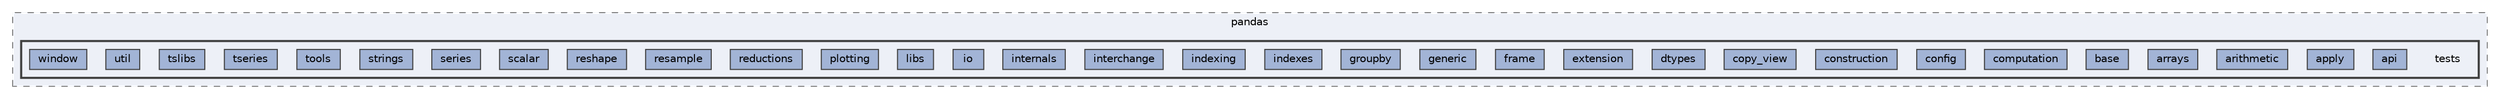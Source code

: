 digraph "/home/jam/Research/IRES-2025/dev/src/llm-scripts/testing/hypothesis-testing/hyp-env/lib/python3.12/site-packages/pandas/tests"
{
 // LATEX_PDF_SIZE
  bgcolor="transparent";
  edge [fontname=Helvetica,fontsize=10,labelfontname=Helvetica,labelfontsize=10];
  node [fontname=Helvetica,fontsize=10,shape=box,height=0.2,width=0.4];
  compound=true
  subgraph clusterdir_5c0b22d2391c9e6a1f2a40dde4e8dc94 {
    graph [ bgcolor="#edf0f7", pencolor="grey50", label="pandas", fontname=Helvetica,fontsize=10 style="filled,dashed", URL="dir_5c0b22d2391c9e6a1f2a40dde4e8dc94.html",tooltip=""]
  subgraph clusterdir_710a1cc500e45608596adbf556059cf7 {
    graph [ bgcolor="#edf0f7", pencolor="grey25", label="", fontname=Helvetica,fontsize=10 style="filled,bold", URL="dir_710a1cc500e45608596adbf556059cf7.html",tooltip=""]
    dir_710a1cc500e45608596adbf556059cf7 [shape=plaintext, label="tests"];
  dir_1ee4d511061ef9168bc42d77284eb31d [label="api", fillcolor="#a2b4d6", color="grey25", style="filled", URL="dir_1ee4d511061ef9168bc42d77284eb31d.html",tooltip=""];
  dir_f6627726cfb93e52e211ca530a6a1795 [label="apply", fillcolor="#a2b4d6", color="grey25", style="filled", URL="dir_f6627726cfb93e52e211ca530a6a1795.html",tooltip=""];
  dir_776d70f6d3e4489dbb82607985a257e2 [label="arithmetic", fillcolor="#a2b4d6", color="grey25", style="filled", URL="dir_776d70f6d3e4489dbb82607985a257e2.html",tooltip=""];
  dir_b796e89c5cc872c4f8d6ec401969ee58 [label="arrays", fillcolor="#a2b4d6", color="grey25", style="filled", URL="dir_b796e89c5cc872c4f8d6ec401969ee58.html",tooltip=""];
  dir_dd956cf3f88330033ddcdb68f327317f [label="base", fillcolor="#a2b4d6", color="grey25", style="filled", URL="dir_dd956cf3f88330033ddcdb68f327317f.html",tooltip=""];
  dir_389ea3a3bd7df61757faf1e6c6b2e02f [label="computation", fillcolor="#a2b4d6", color="grey25", style="filled", URL="dir_389ea3a3bd7df61757faf1e6c6b2e02f.html",tooltip=""];
  dir_edd9abed9d4e88f43b1e9c06edfd120e [label="config", fillcolor="#a2b4d6", color="grey25", style="filled", URL="dir_edd9abed9d4e88f43b1e9c06edfd120e.html",tooltip=""];
  dir_2552c3e9467ffe6389446a8f2eca1eb9 [label="construction", fillcolor="#a2b4d6", color="grey25", style="filled", URL="dir_2552c3e9467ffe6389446a8f2eca1eb9.html",tooltip=""];
  dir_02c333384183017b404532cda5de852a [label="copy_view", fillcolor="#a2b4d6", color="grey25", style="filled", URL="dir_02c333384183017b404532cda5de852a.html",tooltip=""];
  dir_0cde703c24453527929e1d25fc28039a [label="dtypes", fillcolor="#a2b4d6", color="grey25", style="filled", URL="dir_0cde703c24453527929e1d25fc28039a.html",tooltip=""];
  dir_bbd50dc9e210261e1cfc2152d845d897 [label="extension", fillcolor="#a2b4d6", color="grey25", style="filled", URL="dir_bbd50dc9e210261e1cfc2152d845d897.html",tooltip=""];
  dir_a2ce5c43c7356f9ffc7977bd1889349f [label="frame", fillcolor="#a2b4d6", color="grey25", style="filled", URL="dir_a2ce5c43c7356f9ffc7977bd1889349f.html",tooltip=""];
  dir_ae5540fce7e6d8f3a866bfdf0bc5b8b6 [label="generic", fillcolor="#a2b4d6", color="grey25", style="filled", URL="dir_ae5540fce7e6d8f3a866bfdf0bc5b8b6.html",tooltip=""];
  dir_5fc643ddc7c8b4937ac9f3684fda7f7d [label="groupby", fillcolor="#a2b4d6", color="grey25", style="filled", URL="dir_5fc643ddc7c8b4937ac9f3684fda7f7d.html",tooltip=""];
  dir_e08fdec5df0bd390b28873e33ccbb59c [label="indexes", fillcolor="#a2b4d6", color="grey25", style="filled", URL="dir_e08fdec5df0bd390b28873e33ccbb59c.html",tooltip=""];
  dir_2cfe4232238fea414fc2cde07553a6c7 [label="indexing", fillcolor="#a2b4d6", color="grey25", style="filled", URL="dir_2cfe4232238fea414fc2cde07553a6c7.html",tooltip=""];
  dir_b749e32b596d9b2a838e431e630b6c0c [label="interchange", fillcolor="#a2b4d6", color="grey25", style="filled", URL="dir_b749e32b596d9b2a838e431e630b6c0c.html",tooltip=""];
  dir_6e341f37a8e7e085aeeb03656adbe4db [label="internals", fillcolor="#a2b4d6", color="grey25", style="filled", URL="dir_6e341f37a8e7e085aeeb03656adbe4db.html",tooltip=""];
  dir_58093ff5c4dadb8322f04caa14ccd81b [label="io", fillcolor="#a2b4d6", color="grey25", style="filled", URL="dir_58093ff5c4dadb8322f04caa14ccd81b.html",tooltip=""];
  dir_9e714cb1ec653e82ba58c0971f1b9400 [label="libs", fillcolor="#a2b4d6", color="grey25", style="filled", URL="dir_9e714cb1ec653e82ba58c0971f1b9400.html",tooltip=""];
  dir_b3f4016916082b255b46615b3aae74da [label="plotting", fillcolor="#a2b4d6", color="grey25", style="filled", URL="dir_b3f4016916082b255b46615b3aae74da.html",tooltip=""];
  dir_0bfababcecb600c14279818c0875e9c8 [label="reductions", fillcolor="#a2b4d6", color="grey25", style="filled", URL="dir_0bfababcecb600c14279818c0875e9c8.html",tooltip=""];
  dir_d2f975ae1cc8fc2ae44815ae93f6c648 [label="resample", fillcolor="#a2b4d6", color="grey25", style="filled", URL="dir_d2f975ae1cc8fc2ae44815ae93f6c648.html",tooltip=""];
  dir_270db18e1f96b8ccd64c29bc1ffe11de [label="reshape", fillcolor="#a2b4d6", color="grey25", style="filled", URL="dir_270db18e1f96b8ccd64c29bc1ffe11de.html",tooltip=""];
  dir_0126e1dcbb3a4a0720bd0da23a1141a7 [label="scalar", fillcolor="#a2b4d6", color="grey25", style="filled", URL="dir_0126e1dcbb3a4a0720bd0da23a1141a7.html",tooltip=""];
  dir_3a80da0b1bff385975d1d444f53db412 [label="series", fillcolor="#a2b4d6", color="grey25", style="filled", URL="dir_3a80da0b1bff385975d1d444f53db412.html",tooltip=""];
  dir_5be2b0b0180f6cecc3ad5ffc55af7e97 [label="strings", fillcolor="#a2b4d6", color="grey25", style="filled", URL="dir_5be2b0b0180f6cecc3ad5ffc55af7e97.html",tooltip=""];
  dir_208f56cae9b970b58c339f13a51850d6 [label="tools", fillcolor="#a2b4d6", color="grey25", style="filled", URL="dir_208f56cae9b970b58c339f13a51850d6.html",tooltip=""];
  dir_d865a6aafd28c851d5a626289f0ab6ec [label="tseries", fillcolor="#a2b4d6", color="grey25", style="filled", URL="dir_d865a6aafd28c851d5a626289f0ab6ec.html",tooltip=""];
  dir_3439a5958565cd34148a61ea5169c357 [label="tslibs", fillcolor="#a2b4d6", color="grey25", style="filled", URL="dir_3439a5958565cd34148a61ea5169c357.html",tooltip=""];
  dir_164273805dfd765434d0940c3eea6a8e [label="util", fillcolor="#a2b4d6", color="grey25", style="filled", URL="dir_164273805dfd765434d0940c3eea6a8e.html",tooltip=""];
  dir_fab690803e6e2a46012dffc183b439bb [label="window", fillcolor="#a2b4d6", color="grey25", style="filled", URL="dir_fab690803e6e2a46012dffc183b439bb.html",tooltip=""];
  }
  }
}
